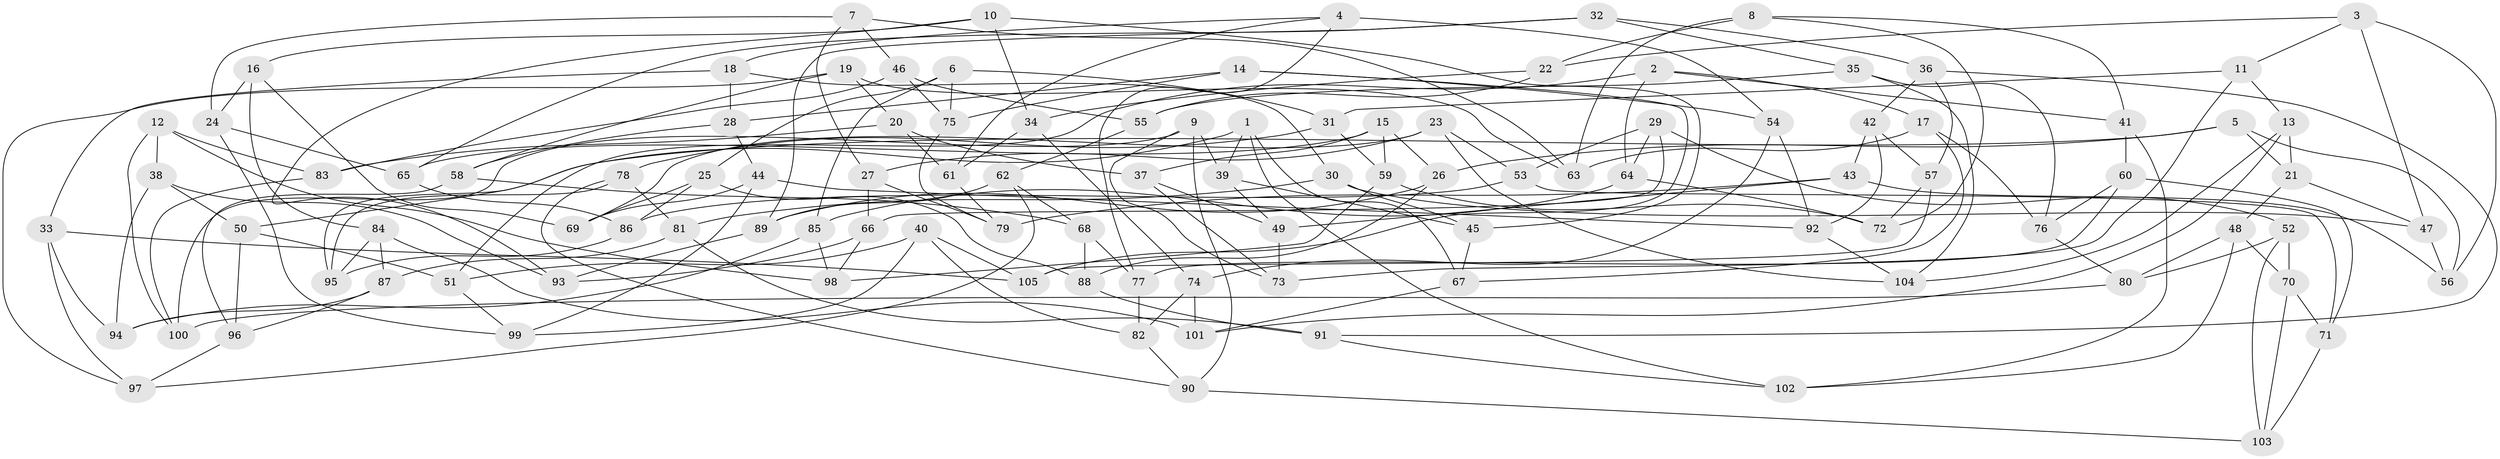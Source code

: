 // Generated by graph-tools (version 1.1) at 2025/58/03/09/25 04:58:44]
// undirected, 105 vertices, 210 edges
graph export_dot {
graph [start="1"]
  node [color=gray90,style=filled];
  1;
  2;
  3;
  4;
  5;
  6;
  7;
  8;
  9;
  10;
  11;
  12;
  13;
  14;
  15;
  16;
  17;
  18;
  19;
  20;
  21;
  22;
  23;
  24;
  25;
  26;
  27;
  28;
  29;
  30;
  31;
  32;
  33;
  34;
  35;
  36;
  37;
  38;
  39;
  40;
  41;
  42;
  43;
  44;
  45;
  46;
  47;
  48;
  49;
  50;
  51;
  52;
  53;
  54;
  55;
  56;
  57;
  58;
  59;
  60;
  61;
  62;
  63;
  64;
  65;
  66;
  67;
  68;
  69;
  70;
  71;
  72;
  73;
  74;
  75;
  76;
  77;
  78;
  79;
  80;
  81;
  82;
  83;
  84;
  85;
  86;
  87;
  88;
  89;
  90;
  91;
  92;
  93;
  94;
  95;
  96;
  97;
  98;
  99;
  100;
  101;
  102;
  103;
  104;
  105;
  1 -- 39;
  1 -- 95;
  1 -- 67;
  1 -- 102;
  2 -- 41;
  2 -- 51;
  2 -- 64;
  2 -- 17;
  3 -- 11;
  3 -- 56;
  3 -- 22;
  3 -- 47;
  4 -- 61;
  4 -- 54;
  4 -- 18;
  4 -- 77;
  5 -- 26;
  5 -- 56;
  5 -- 50;
  5 -- 21;
  6 -- 85;
  6 -- 75;
  6 -- 31;
  6 -- 25;
  7 -- 27;
  7 -- 46;
  7 -- 63;
  7 -- 24;
  8 -- 63;
  8 -- 41;
  8 -- 72;
  8 -- 22;
  9 -- 73;
  9 -- 39;
  9 -- 100;
  9 -- 90;
  10 -- 45;
  10 -- 34;
  10 -- 93;
  10 -- 16;
  11 -- 13;
  11 -- 31;
  11 -- 73;
  12 -- 38;
  12 -- 83;
  12 -- 98;
  12 -- 100;
  13 -- 104;
  13 -- 21;
  13 -- 101;
  14 -- 28;
  14 -- 105;
  14 -- 54;
  14 -- 75;
  15 -- 26;
  15 -- 65;
  15 -- 59;
  15 -- 37;
  16 -- 24;
  16 -- 69;
  16 -- 84;
  17 -- 63;
  17 -- 67;
  17 -- 76;
  18 -- 33;
  18 -- 28;
  18 -- 30;
  19 -- 97;
  19 -- 63;
  19 -- 20;
  19 -- 58;
  20 -- 83;
  20 -- 37;
  20 -- 61;
  21 -- 47;
  21 -- 48;
  22 -- 34;
  22 -- 55;
  23 -- 27;
  23 -- 69;
  23 -- 53;
  23 -- 104;
  24 -- 65;
  24 -- 99;
  25 -- 88;
  25 -- 86;
  25 -- 69;
  26 -- 88;
  26 -- 89;
  27 -- 66;
  27 -- 79;
  28 -- 58;
  28 -- 44;
  29 -- 66;
  29 -- 52;
  29 -- 53;
  29 -- 64;
  30 -- 47;
  30 -- 45;
  30 -- 81;
  31 -- 59;
  31 -- 78;
  32 -- 35;
  32 -- 36;
  32 -- 89;
  32 -- 65;
  33 -- 105;
  33 -- 97;
  33 -- 94;
  34 -- 74;
  34 -- 61;
  35 -- 104;
  35 -- 55;
  35 -- 76;
  36 -- 91;
  36 -- 57;
  36 -- 42;
  37 -- 73;
  37 -- 49;
  38 -- 94;
  38 -- 93;
  38 -- 50;
  39 -- 45;
  39 -- 49;
  40 -- 105;
  40 -- 99;
  40 -- 51;
  40 -- 82;
  41 -- 102;
  41 -- 60;
  42 -- 43;
  42 -- 57;
  42 -- 92;
  43 -- 79;
  43 -- 49;
  43 -- 56;
  44 -- 99;
  44 -- 92;
  44 -- 69;
  45 -- 67;
  46 -- 83;
  46 -- 75;
  46 -- 55;
  47 -- 56;
  48 -- 80;
  48 -- 70;
  48 -- 102;
  49 -- 73;
  50 -- 51;
  50 -- 96;
  51 -- 99;
  52 -- 80;
  52 -- 103;
  52 -- 70;
  53 -- 86;
  53 -- 71;
  54 -- 74;
  54 -- 92;
  55 -- 62;
  57 -- 105;
  57 -- 72;
  58 -- 68;
  58 -- 96;
  59 -- 98;
  59 -- 72;
  60 -- 76;
  60 -- 77;
  60 -- 71;
  61 -- 79;
  62 -- 68;
  62 -- 89;
  62 -- 97;
  64 -- 72;
  64 -- 85;
  65 -- 86;
  66 -- 93;
  66 -- 98;
  67 -- 101;
  68 -- 77;
  68 -- 88;
  70 -- 103;
  70 -- 71;
  71 -- 103;
  74 -- 101;
  74 -- 82;
  75 -- 79;
  76 -- 80;
  77 -- 82;
  78 -- 81;
  78 -- 90;
  78 -- 95;
  80 -- 100;
  81 -- 91;
  81 -- 87;
  82 -- 90;
  83 -- 100;
  84 -- 101;
  84 -- 87;
  84 -- 95;
  85 -- 98;
  85 -- 94;
  86 -- 95;
  87 -- 94;
  87 -- 96;
  88 -- 91;
  89 -- 93;
  90 -- 103;
  91 -- 102;
  92 -- 104;
  96 -- 97;
}
